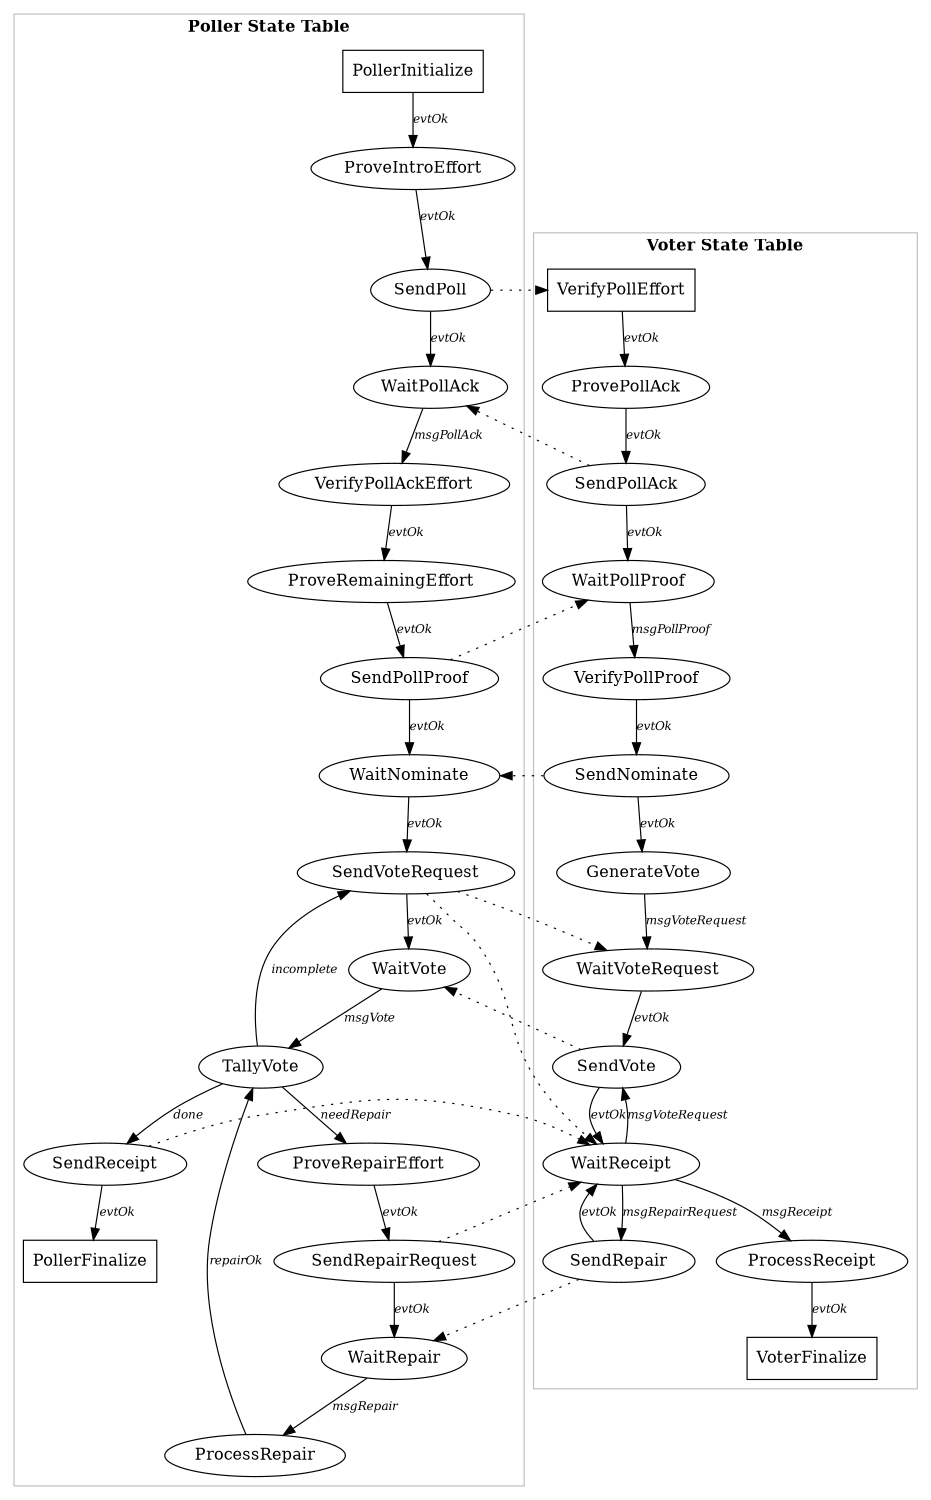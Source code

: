 /* -*- Mode: C -*- */
/*
 * $Id$
 */
/*
Copyright (c) 2000-2005 Board of Trustees of Leland Stanford Jr. University,
all rights reserved.

Permission is hereby granted, free of charge, to any person obtaining a copy
of this software and associated documentation files (the "Software"), to deal
in the Software without restriction, including without limitation the rights
to use, copy, modify, merge, publish, distribute, sublicense, and/or sell
copies of the Software, and to permit persons to whom the Software is
furnished to do so, subject to the following conditions:

The above copyright notice and this permission notice shall be included in
all copies or substantial portions of the Software.

THE SOFTWARE IS PROVIDED "AS IS", WITHOUT WARRANTY OF ANY KIND, EXPRESS OR
IMPLIED, INCLUDING BUT NOT LIMITED TO THE WARRANTIES OF MERCHANTABILITY,
FITNESS FOR A PARTICULAR PURPOSE AND NONINFRINGEMENT.  IN NO EVENT SHALL
STANFORD UNIVERSITY BE LIABLE FOR ANY CLAIM, DAMAGES OR OTHER LIABILITY,
WHETHER IN AN ACTION OF CONTRACT, TORT OR OTHERWISE, ARISING FROM, OUT OF OR
IN CONNECTION WITH THE SOFTWARE OR THE USE OR OTHER DEALINGS IN THE SOFTWARE.

Except as contained in this notice, the name of Stanford University shall not
be used in advertising or otherwise to promote the sale, use or other dealings
in this Software without prior written authorization from Stanford University.
*/

/*
 * State diagrams of V3 polling protocol.
 *
 * To generate postscript, run    dot -Tps -o <outfile>.ps states.dot
 */

digraph StateMachine {
  edge [fontname="Times-Italic"];
  node [fontname="Times-Roman"];

  subgraph cluster0 {
    color=grey;
    fontname="Times-Bold";
    fontsize="14";
    label="Poller State Table";

    PollerInitialize [shape=box];
    PollerFinalize [shape=box];

    PollerInitialize -> ProveIntroEffort [label="evtOk",fontsize="10"];
    ProveIntroEffort -> SendPoll [label="evtOk",fontsize="10"];
    SendPoll -> WaitPollAck [label="evtOk",fontsize="10"];
    WaitPollAck -> VerifyPollAckEffort [label="msgPollAck",fontsize="10"];
    VerifyPollAckEffort -> ProveRemainingEffort [label="evtOk",fontsize="10"];
    ProveRemainingEffort -> SendPollProof [label="evtOk",fontsize="10"];
    SendPollProof -> WaitNominate [label="evtOk",fontsize="10"];
    WaitNominate -> SendVoteRequest [label="evtOk",fontsize="10"];
    WaitVote -> TallyVote [label="msgVote",fontsize="10"];
    TallyVote -> SendVoteRequest [label="incomplete",fontsize="10"];
    SendVoteRequest -> WaitVote [label="evtOk",fontsize="10"];
    TallyVote -> ProveRepairEffort [label="needRepair",fontsize="10"];
    TallyVote -> SendReceipt [label="done",fontsize="10"];
    ProveRepairEffort -> SendRepairRequest [label="evtOk",fontsize="10"];
    SendRepairRequest -> WaitRepair [label="evtOk",fontsize="10"];
    WaitRepair -> ProcessRepair [label="msgRepair",fontsize="10"];
    ProcessRepair -> TallyVote [label="repairOk",fontsize="10"];
    SendReceipt -> PollerFinalize [label="evtOk",fontsize="10"];
  }

  subgraph cluster1 {
    color=grey;
    fontname="Times-Bold";
    fontsize="14";
    label="Voter State Table";

    VerifyPollEffort [shape=box];
    VoterFinalize [shape=box];

    VerifyPollEffort -> ProvePollAck [label="evtOk",fontsize="10"];
    ProvePollAck -> SendPollAck [label="evtOk",fontsize="10"];
    SendPollAck -> WaitPollProof [label="evtOk",fontsize="10"];
    WaitPollProof -> VerifyPollProof [label="msgPollProof",fontsize="10"];
    VerifyPollProof -> SendNominate [label="evtOk",fontsize="10"];
    SendNominate -> GenerateVote [label="evtOk",fontsize="10"];
    GenerateVote -> WaitVoteRequest [label="msgVoteRequest",fontsize="10"];
    WaitVoteRequest -> SendVote [label="evtOk",fontsize="10"];
    SendVote -> WaitReceipt [label="evtOk",fontsize="10"];
    WaitReceipt -> SendVote [label="msgVoteRequest",fontsize="10"];
    WaitReceipt -> SendRepair [label="msgRepairRequest",fontsize="10"];
    WaitReceipt -> ProcessReceipt [label="msgReceipt",fontsize="10"];
    SendRepair -> WaitReceipt [label="evtOk",fontsize="10"];
    ProcessReceipt -> VoterFinalize [label="evtOk",fontsize="10"];
  }

  center=true;

  page="8.5,11";
  size="7.5,10";

  SendPoll -> VerifyPollEffort [style=dotted];
  SendPollAck -> WaitPollAck [style=dotted];
  SendNominate -> WaitNominate [style=dotted];
  SendVote -> WaitVote [style=dotted];
  SendVoteRequest -> WaitVoteRequest [style=dotted];
  SendVoteRequest -> WaitReceipt [style=dotted];
  SendPollProof -> WaitPollProof [style=dotted];
  SendReceipt -> WaitReceipt [style=dotted];
  SendRepairRequest -> WaitReceipt [style=dotted];
  SendRepair -> WaitRepair [style=dotted];
}
